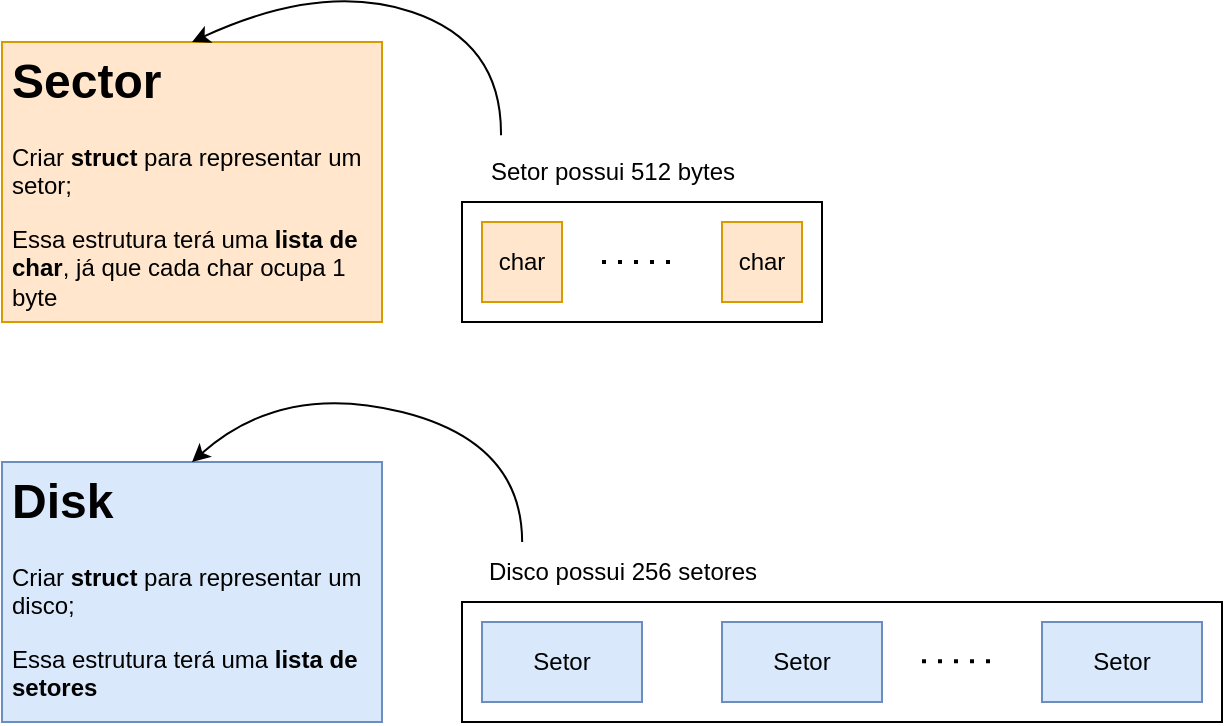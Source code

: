 <mxfile version="20.1.1" type="google"><diagram id="Gi0ttCrdFL5mhg9cLiMD" name="Page-1"><mxGraphModel grid="1" page="1" gridSize="10" guides="1" tooltips="1" connect="1" arrows="1" fold="1" pageScale="1" pageWidth="1169" pageHeight="827" math="0" shadow="0"><root><mxCell id="0"/><mxCell id="1" parent="0"/><mxCell id="rhxvTvqGYcH2T3yLTqpI-5" value="" style="rounded=0;whiteSpace=wrap;html=1;fillColor=none;" vertex="1" parent="1"><mxGeometry x="280" y="140" width="180" height="60" as="geometry"/></mxCell><mxCell id="rhxvTvqGYcH2T3yLTqpI-1" value="char" style="rounded=0;whiteSpace=wrap;html=1;fillColor=#ffe6cc;strokeColor=#d79b00;" vertex="1" parent="1"><mxGeometry x="290" y="150" width="40" height="40" as="geometry"/></mxCell><mxCell id="rhxvTvqGYcH2T3yLTqpI-2" value="char" style="rounded=0;whiteSpace=wrap;html=1;fillColor=#ffe6cc;strokeColor=#d79b00;" vertex="1" parent="1"><mxGeometry x="410" y="150" width="40" height="40" as="geometry"/></mxCell><mxCell id="rhxvTvqGYcH2T3yLTqpI-3" value="" style="endArrow=none;dashed=1;html=1;dashPattern=1 3;strokeWidth=2;rounded=0;" edge="1" parent="1"><mxGeometry width="50" height="50" relative="1" as="geometry"><mxPoint x="350" y="170" as="sourcePoint"/><mxPoint x="390" y="170" as="targetPoint"/></mxGeometry></mxCell><mxCell id="rhxvTvqGYcH2T3yLTqpI-7" value="Setor possui 512 bytes" style="text;html=1;align=center;verticalAlign=middle;resizable=0;points=[];autosize=1;strokeColor=none;fillColor=none;" vertex="1" parent="1"><mxGeometry x="280" y="110" width="150" height="30" as="geometry"/></mxCell><mxCell id="rhxvTvqGYcH2T3yLTqpI-8" value="Setor" style="rounded=0;whiteSpace=wrap;html=1;fillColor=#dae8fc;strokeColor=#6c8ebf;" vertex="1" parent="1"><mxGeometry x="290" y="350" width="80" height="40" as="geometry"/></mxCell><mxCell id="rhxvTvqGYcH2T3yLTqpI-9" value="Setor" style="rounded=0;whiteSpace=wrap;html=1;fillColor=#dae8fc;strokeColor=#6c8ebf;" vertex="1" parent="1"><mxGeometry x="410" y="350" width="80" height="40" as="geometry"/></mxCell><mxCell id="rhxvTvqGYcH2T3yLTqpI-11" value="Setor" style="rounded=0;whiteSpace=wrap;html=1;fillColor=#dae8fc;strokeColor=#6c8ebf;" vertex="1" parent="1"><mxGeometry x="570" y="350" width="80" height="40" as="geometry"/></mxCell><mxCell id="rhxvTvqGYcH2T3yLTqpI-14" value="" style="endArrow=none;dashed=1;html=1;dashPattern=1 3;strokeWidth=2;rounded=0;" edge="1" parent="1"><mxGeometry width="50" height="50" relative="1" as="geometry"><mxPoint x="510" y="369.64" as="sourcePoint"/><mxPoint x="550" y="369.64" as="targetPoint"/></mxGeometry></mxCell><mxCell id="rhxvTvqGYcH2T3yLTqpI-15" value="" style="rounded=0;whiteSpace=wrap;html=1;fillColor=none;" vertex="1" parent="1"><mxGeometry x="280" y="340" width="380" height="60" as="geometry"/></mxCell><mxCell id="rhxvTvqGYcH2T3yLTqpI-16" value="Disco possui 256 setores" style="text;html=1;align=center;verticalAlign=middle;resizable=0;points=[];autosize=1;strokeColor=none;fillColor=none;" vertex="1" parent="1"><mxGeometry x="280" y="310" width="160" height="30" as="geometry"/></mxCell><mxCell id="rhxvTvqGYcH2T3yLTqpI-17" value="&lt;h1&gt;Sector&lt;/h1&gt;&lt;p&gt;Criar &lt;b&gt;struct &lt;/b&gt;para representar um setor;&lt;/p&gt;&lt;p&gt;Essa estrutura terá uma &lt;b&gt;lista de char&lt;/b&gt;, já que cada char ocupa 1 byte&lt;/p&gt;" style="text;html=1;strokeColor=#d79b00;fillColor=#ffe6cc;spacing=5;spacingTop=-20;whiteSpace=wrap;overflow=hidden;rounded=0;" vertex="1" parent="1"><mxGeometry x="50" y="60" width="190" height="140" as="geometry"/></mxCell><mxCell id="rhxvTvqGYcH2T3yLTqpI-18" value="" style="curved=1;endArrow=classic;html=1;rounded=0;entryX=0.5;entryY=0;entryDx=0;entryDy=0;exitX=0.13;exitY=-0.113;exitDx=0;exitDy=0;exitPerimeter=0;" edge="1" parent="1" source="rhxvTvqGYcH2T3yLTqpI-7" target="rhxvTvqGYcH2T3yLTqpI-17"><mxGeometry width="50" height="50" relative="1" as="geometry"><mxPoint x="490" y="290" as="sourcePoint"/><mxPoint x="540" y="240" as="targetPoint"/><Array as="points"><mxPoint x="300" y="60"/><mxPoint x="210" y="30"/></Array></mxGeometry></mxCell><mxCell id="rhxvTvqGYcH2T3yLTqpI-19" value="&lt;h1&gt;Disk&lt;/h1&gt;&lt;p&gt;Criar &lt;b&gt;struct &lt;/b&gt;para representar um disco;&lt;/p&gt;&lt;p&gt;Essa estrutura terá uma &lt;b&gt;lista de setores&lt;/b&gt;&lt;/p&gt;" style="text;html=1;strokeColor=#6c8ebf;fillColor=#dae8fc;spacing=5;spacingTop=-20;whiteSpace=wrap;overflow=hidden;rounded=0;" vertex="1" parent="1"><mxGeometry x="50" y="270" width="190" height="130" as="geometry"/></mxCell><mxCell id="rhxvTvqGYcH2T3yLTqpI-21" value="" style="curved=1;endArrow=classic;html=1;rounded=0;entryX=0.5;entryY=0;entryDx=0;entryDy=0;exitX=0.188;exitY=0;exitDx=0;exitDy=0;exitPerimeter=0;" edge="1" parent="1" source="rhxvTvqGYcH2T3yLTqpI-16" target="rhxvTvqGYcH2T3yLTqpI-19"><mxGeometry width="50" height="50" relative="1" as="geometry"><mxPoint x="309.5" y="296.61" as="sourcePoint"/><mxPoint x="155" y="250" as="targetPoint"/><Array as="points"><mxPoint x="310" y="260"/><mxPoint x="190" y="230"/></Array></mxGeometry></mxCell></root></mxGraphModel></diagram></mxfile>